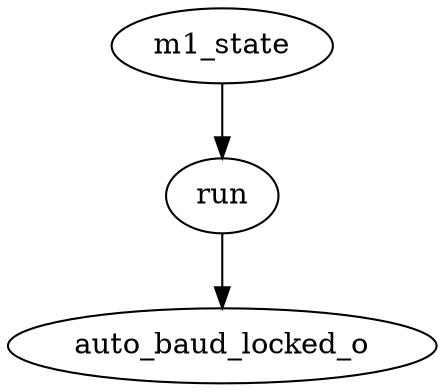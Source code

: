 strict digraph "" {
	m1_state	 [complexity=3,
		importance=0.138581327642,
		rank=0.0461937758806];
	run	 [complexity=2,
		importance=0.0551675250298,
		rank=0.0275837625149];
	m1_state -> run;
	auto_baud_locked_o	 [complexity=0,
		importance=0.028675846722,
		rank=0.0];
	run -> auto_baud_locked_o;
}
